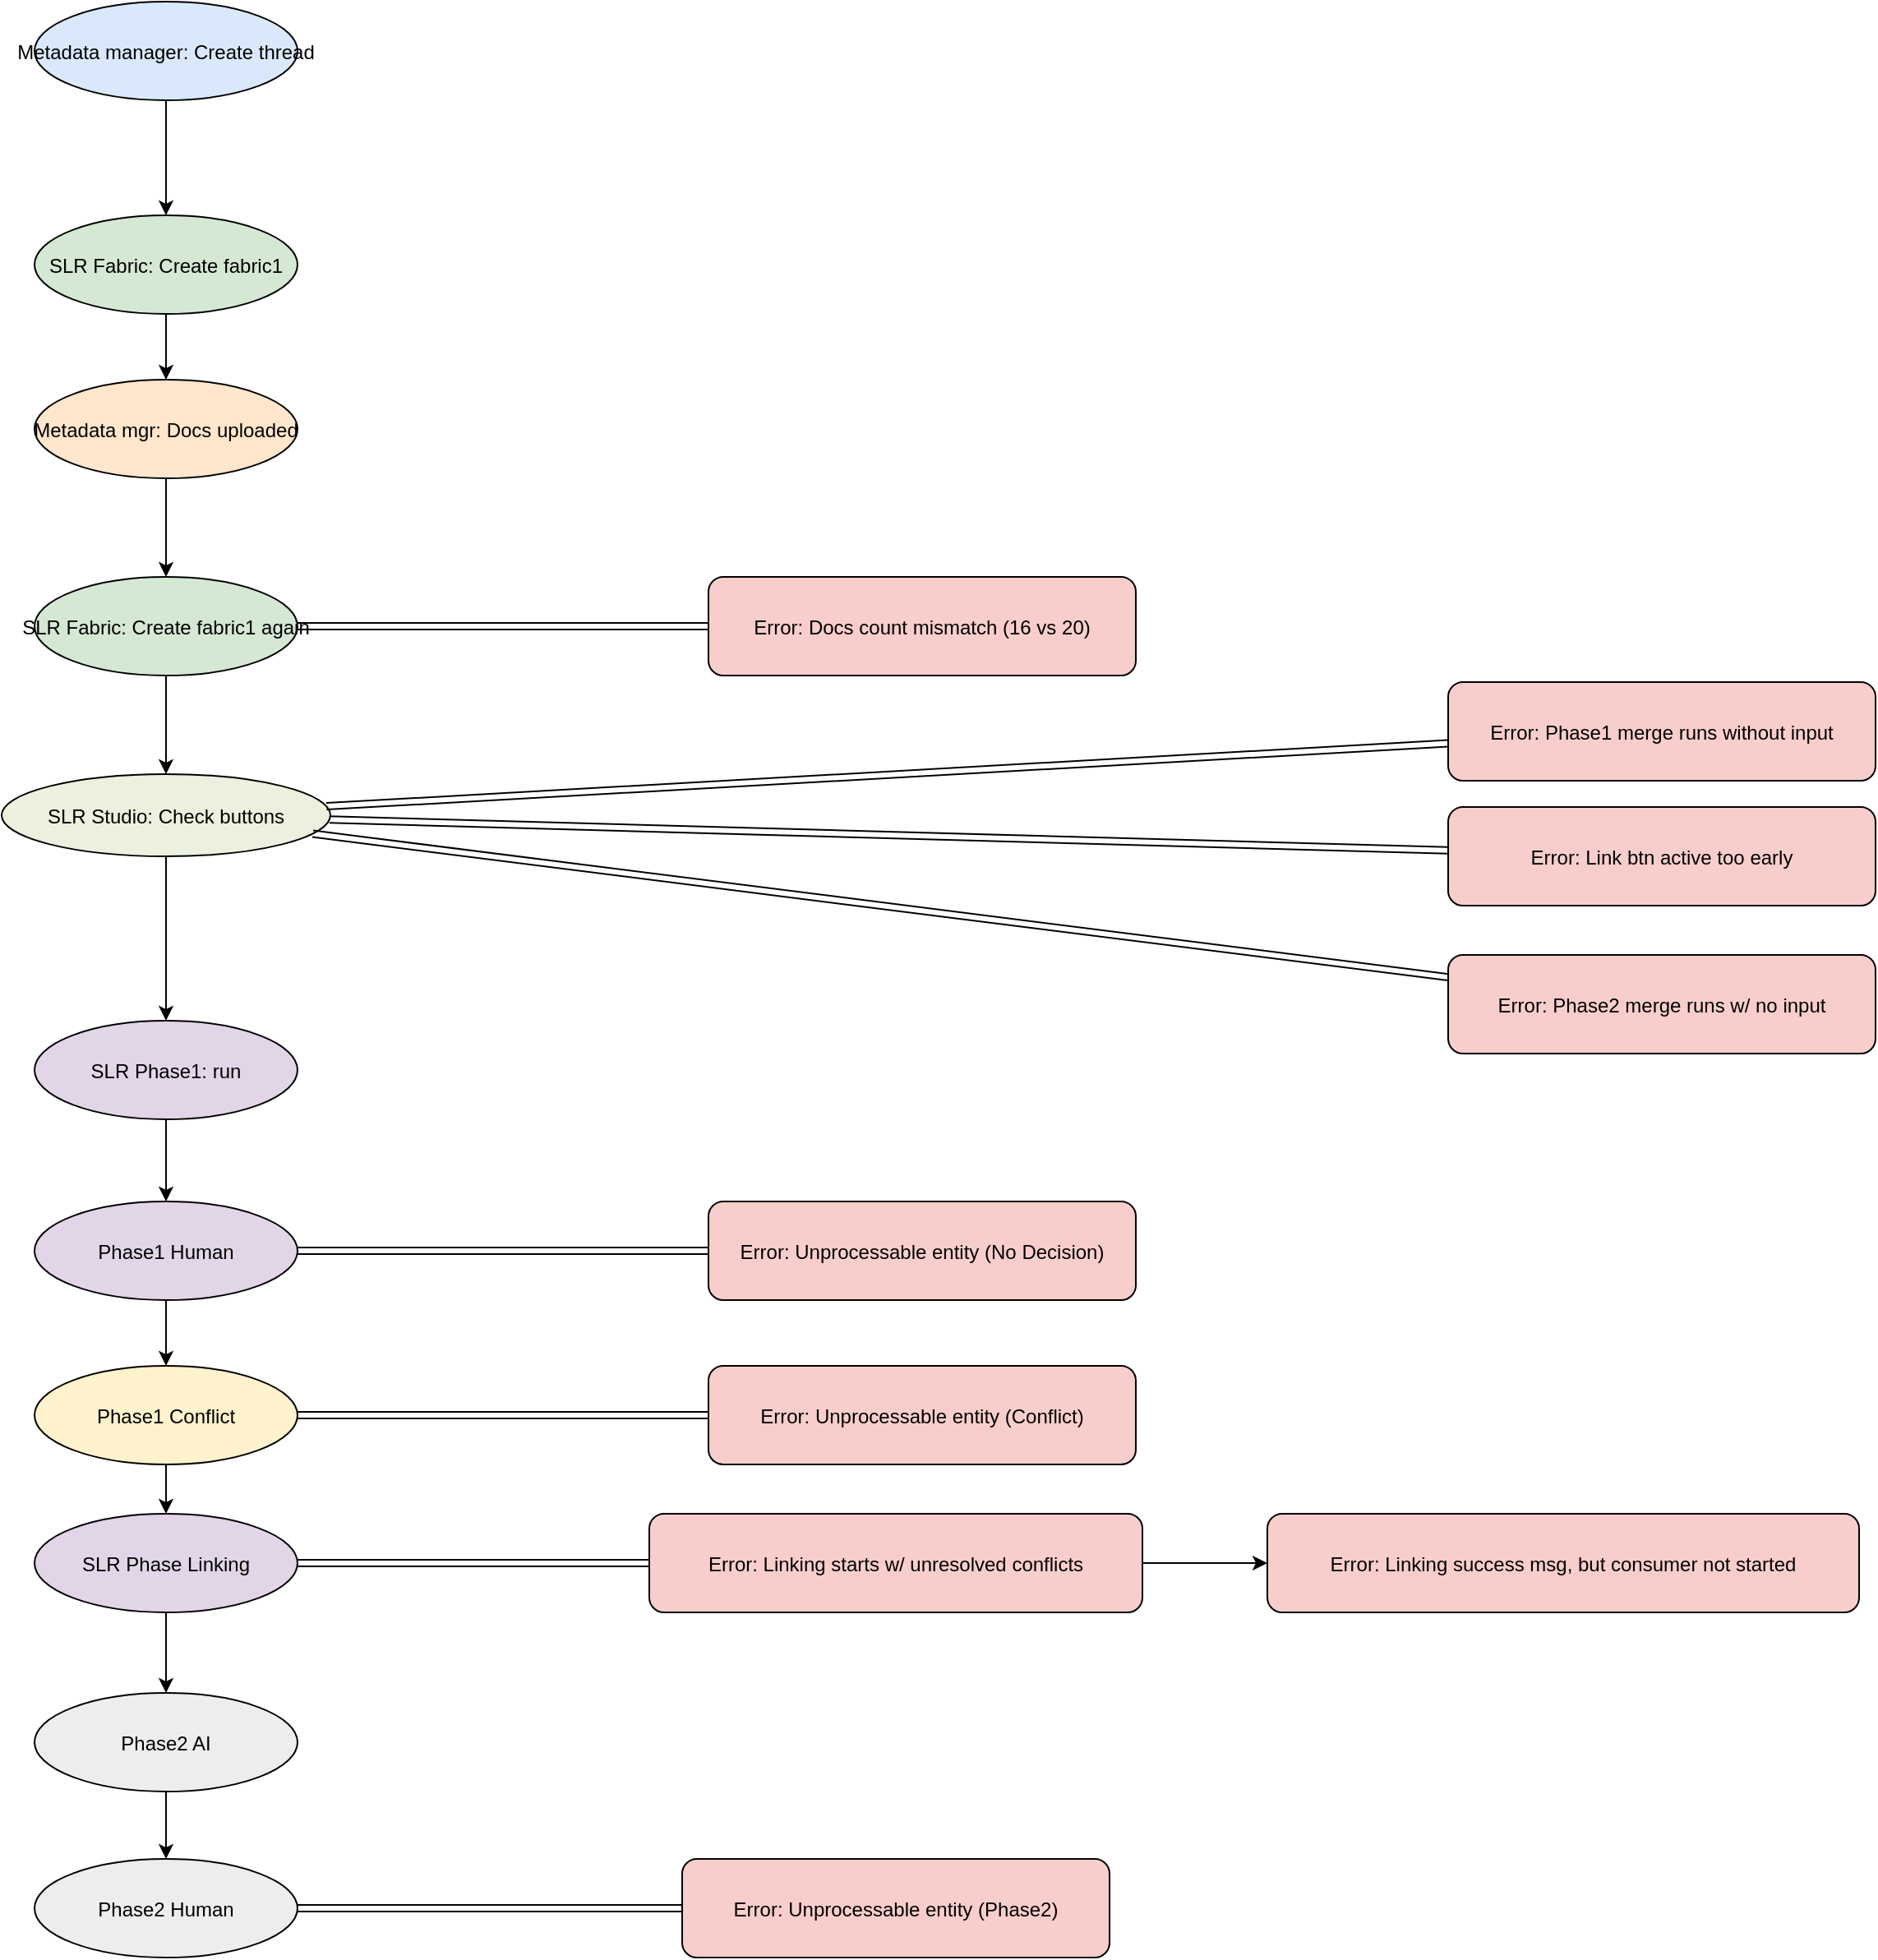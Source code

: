 <mxfile version="27.1.4" pages="2">
  <diagram name="SLR Flow Errors" id="b5b7bab2-c9e2-2cf4-8b2a-24fd1a2a6d21">
    <mxGraphModel dx="3015" dy="1935" grid="1" gridSize="10" guides="1" tooltips="1" connect="1" arrows="1" fold="1" page="1" pageScale="1" pageWidth="827" pageHeight="1169" background="none" math="0" shadow="0">
      <root>
        <mxCell id="0" />
        <mxCell id="1" parent="0" />
        <mxCell id="gho2EZESTIuQaTG-O0x6-40" value="Metadata manager: Create thread" style="ellipse;fillColor=#DAE8FC" parent="1" vertex="1">
          <mxGeometry x="40" y="140" width="160" height="60" as="geometry" />
        </mxCell>
        <mxCell id="gho2EZESTIuQaTG-O0x6-41" value="SLR Fabric: Create fabric1" style="ellipse;fillColor=#D5E8D4" parent="1" vertex="1">
          <mxGeometry x="40" y="270" width="160" height="60" as="geometry" />
        </mxCell>
        <mxCell id="gho2EZESTIuQaTG-O0x6-42" value="Metadata mgr: Docs uploaded" style="ellipse;fillColor=#FFE6CC" parent="1" vertex="1">
          <mxGeometry x="40" y="370" width="160" height="60" as="geometry" />
        </mxCell>
        <mxCell id="wN95eQj6JGcQOopKYXRI-4" style="edgeStyle=orthogonalEdgeStyle;rounded=0;orthogonalLoop=1;jettySize=auto;html=1;" parent="1" source="gho2EZESTIuQaTG-O0x6-43" target="gho2EZESTIuQaTG-O0x6-45" edge="1">
          <mxGeometry relative="1" as="geometry" />
        </mxCell>
        <mxCell id="gho2EZESTIuQaTG-O0x6-43" value="SLR Fabric: Create fabric1 again" style="ellipse;fillColor=#D5E8D4" parent="1" vertex="1">
          <mxGeometry x="40" y="490" width="160" height="60" as="geometry" />
        </mxCell>
        <mxCell id="wN95eQj6JGcQOopKYXRI-3" style="edgeStyle=orthogonalEdgeStyle;rounded=0;orthogonalLoop=1;jettySize=auto;html=1;exitX=0;exitY=0.5;exitDx=0;exitDy=0;shape=link;" parent="1" source="gho2EZESTIuQaTG-O0x6-44" target="gho2EZESTIuQaTG-O0x6-43" edge="1">
          <mxGeometry relative="1" as="geometry" />
        </mxCell>
        <mxCell id="gho2EZESTIuQaTG-O0x6-44" value="Error: Docs count mismatch (16 vs 20)" style="rounded=1;fillColor=#F8CECC" parent="1" vertex="1">
          <mxGeometry x="450" y="490" width="260" height="60" as="geometry" />
        </mxCell>
        <mxCell id="wN95eQj6JGcQOopKYXRI-5" style="edgeStyle=orthogonalEdgeStyle;rounded=0;orthogonalLoop=1;jettySize=auto;html=1;entryX=0.5;entryY=0;entryDx=0;entryDy=0;" parent="1" source="gho2EZESTIuQaTG-O0x6-45" target="gho2EZESTIuQaTG-O0x6-49" edge="1">
          <mxGeometry relative="1" as="geometry" />
        </mxCell>
        <mxCell id="gho2EZESTIuQaTG-O0x6-45" value="SLR Studio: Check buttons" style="ellipse;fillColor=#EBF1DE" parent="1" vertex="1">
          <mxGeometry x="20" y="610" width="200" height="50" as="geometry" />
        </mxCell>
        <mxCell id="gho2EZESTIuQaTG-O0x6-46" value="Error: Phase1 merge runs without input" style="rounded=1;fillColor=#F8CECC" parent="1" vertex="1">
          <mxGeometry x="900" y="554" width="260" height="60" as="geometry" />
        </mxCell>
        <mxCell id="gho2EZESTIuQaTG-O0x6-47" value="Error: Link btn active too early" style="rounded=1;fillColor=#F8CECC" parent="1" vertex="1">
          <mxGeometry x="900" y="630" width="260" height="60" as="geometry" />
        </mxCell>
        <mxCell id="gho2EZESTIuQaTG-O0x6-48" value="Error: Phase2 merge runs w/ no input" style="rounded=1;fillColor=#F8CECC" parent="1" vertex="1">
          <mxGeometry x="900" y="720" width="260" height="60" as="geometry" />
        </mxCell>
        <mxCell id="gho2EZESTIuQaTG-O0x6-49" value="SLR Phase1: run" style="ellipse;fillColor=#E1D5E7" parent="1" vertex="1">
          <mxGeometry x="40" y="760" width="160" height="60" as="geometry" />
        </mxCell>
        <mxCell id="wN95eQj6JGcQOopKYXRI-6" style="edgeStyle=orthogonalEdgeStyle;rounded=0;orthogonalLoop=1;jettySize=auto;html=1;exitX=0.5;exitY=1;exitDx=0;exitDy=0;entryX=0.5;entryY=0;entryDx=0;entryDy=0;" parent="1" source="gho2EZESTIuQaTG-O0x6-50" target="gho2EZESTIuQaTG-O0x6-52" edge="1">
          <mxGeometry relative="1" as="geometry" />
        </mxCell>
        <mxCell id="gho2EZESTIuQaTG-O0x6-50" value="Phase1 Human" style="ellipse;fillColor=#E1D5E7" parent="1" vertex="1">
          <mxGeometry x="40" y="870" width="160" height="60" as="geometry" />
        </mxCell>
        <mxCell id="gho2EZESTIuQaTG-O0x6-51" value="Error: Unprocessable entity (No Decision)" style="rounded=1;fillColor=#F8CECC" parent="1" vertex="1">
          <mxGeometry x="450" y="870" width="260" height="60" as="geometry" />
        </mxCell>
        <mxCell id="wN95eQj6JGcQOopKYXRI-7" style="edgeStyle=orthogonalEdgeStyle;rounded=0;orthogonalLoop=1;jettySize=auto;html=1;exitX=0.5;exitY=1;exitDx=0;exitDy=0;entryX=0.5;entryY=0;entryDx=0;entryDy=0;" parent="1" source="gho2EZESTIuQaTG-O0x6-52" target="gho2EZESTIuQaTG-O0x6-54" edge="1">
          <mxGeometry relative="1" as="geometry" />
        </mxCell>
        <mxCell id="gho2EZESTIuQaTG-O0x6-52" value="Phase1 Conflict" style="ellipse;fillColor=#FFF2CC" parent="1" vertex="1">
          <mxGeometry x="40" y="970" width="160" height="60" as="geometry" />
        </mxCell>
        <mxCell id="gho2EZESTIuQaTG-O0x6-53" value="Error: Unprocessable entity (Conflict)" style="rounded=1;fillColor=#F8CECC" parent="1" vertex="1">
          <mxGeometry x="450" y="970" width="260" height="60" as="geometry" />
        </mxCell>
        <mxCell id="wN95eQj6JGcQOopKYXRI-8" style="edgeStyle=orthogonalEdgeStyle;rounded=0;orthogonalLoop=1;jettySize=auto;html=1;exitX=0.5;exitY=1;exitDx=0;exitDy=0;entryX=0.5;entryY=0;entryDx=0;entryDy=0;" parent="1" source="gho2EZESTIuQaTG-O0x6-54" target="gho2EZESTIuQaTG-O0x6-57" edge="1">
          <mxGeometry relative="1" as="geometry" />
        </mxCell>
        <mxCell id="gho2EZESTIuQaTG-O0x6-54" value="SLR Phase Linking" style="ellipse;fillColor=#E1D5E7" parent="1" vertex="1">
          <mxGeometry x="40" y="1060" width="160" height="60" as="geometry" />
        </mxCell>
        <mxCell id="gho2EZESTIuQaTG-O0x6-55" value="Error: Linking starts w/ unresolved conflicts" style="rounded=1;fillColor=#F8CECC" parent="1" vertex="1">
          <mxGeometry x="414" y="1060" width="300" height="60" as="geometry" />
        </mxCell>
        <mxCell id="gho2EZESTIuQaTG-O0x6-56" value="Error: Linking success msg, but consumer not started" style="rounded=1;fillColor=#F8CECC" parent="1" vertex="1">
          <mxGeometry x="790" y="1060" width="360" height="60" as="geometry" />
        </mxCell>
        <mxCell id="gho2EZESTIuQaTG-O0x6-57" value="Phase2 AI" style="ellipse;fillColor=#EDEDED" parent="1" vertex="1">
          <mxGeometry x="40" y="1169" width="160" height="60" as="geometry" />
        </mxCell>
        <mxCell id="gho2EZESTIuQaTG-O0x6-58" value="Phase2 Human" style="ellipse;fillColor=#EDEDED" parent="1" vertex="1">
          <mxGeometry x="40" y="1270" width="160" height="60" as="geometry" />
        </mxCell>
        <mxCell id="gho2EZESTIuQaTG-O0x6-59" value="Error: Unprocessable entity (Phase2)" style="rounded=1;fillColor=#F8CECC" parent="1" vertex="1">
          <mxGeometry x="434" y="1270" width="260" height="60" as="geometry" />
        </mxCell>
        <mxCell id="gho2EZESTIuQaTG-O0x6-60" style="" parent="1" source="gho2EZESTIuQaTG-O0x6-40" target="gho2EZESTIuQaTG-O0x6-41" edge="1">
          <mxGeometry relative="1" as="geometry" />
        </mxCell>
        <mxCell id="gho2EZESTIuQaTG-O0x6-61" style="" parent="1" source="gho2EZESTIuQaTG-O0x6-41" target="gho2EZESTIuQaTG-O0x6-42" edge="1">
          <mxGeometry relative="1" as="geometry" />
        </mxCell>
        <mxCell id="gho2EZESTIuQaTG-O0x6-62" style="" parent="1" source="gho2EZESTIuQaTG-O0x6-42" target="gho2EZESTIuQaTG-O0x6-43" edge="1">
          <mxGeometry relative="1" as="geometry" />
        </mxCell>
        <mxCell id="gho2EZESTIuQaTG-O0x6-65" style="shape=link;" parent="1" source="gho2EZESTIuQaTG-O0x6-45" target="gho2EZESTIuQaTG-O0x6-46" edge="1">
          <mxGeometry relative="1" as="geometry" />
        </mxCell>
        <mxCell id="gho2EZESTIuQaTG-O0x6-66" style="shape=link;" parent="1" source="gho2EZESTIuQaTG-O0x6-45" target="gho2EZESTIuQaTG-O0x6-47" edge="1">
          <mxGeometry relative="1" as="geometry" />
        </mxCell>
        <mxCell id="gho2EZESTIuQaTG-O0x6-67" style="shape=link;" parent="1" source="gho2EZESTIuQaTG-O0x6-45" target="gho2EZESTIuQaTG-O0x6-48" edge="1">
          <mxGeometry relative="1" as="geometry" />
        </mxCell>
        <mxCell id="gho2EZESTIuQaTG-O0x6-69" style="" parent="1" source="gho2EZESTIuQaTG-O0x6-49" target="gho2EZESTIuQaTG-O0x6-50" edge="1">
          <mxGeometry relative="1" as="geometry" />
        </mxCell>
        <mxCell id="gho2EZESTIuQaTG-O0x6-70" style="shape=link;" parent="1" source="gho2EZESTIuQaTG-O0x6-50" target="gho2EZESTIuQaTG-O0x6-51" edge="1">
          <mxGeometry relative="1" as="geometry" />
        </mxCell>
        <mxCell id="gho2EZESTIuQaTG-O0x6-72" style="shape=link;" parent="1" source="gho2EZESTIuQaTG-O0x6-52" target="gho2EZESTIuQaTG-O0x6-53" edge="1">
          <mxGeometry relative="1" as="geometry" />
        </mxCell>
        <mxCell id="gho2EZESTIuQaTG-O0x6-74" style="shape=link;" parent="1" source="gho2EZESTIuQaTG-O0x6-54" target="gho2EZESTIuQaTG-O0x6-55" edge="1">
          <mxGeometry relative="1" as="geometry" />
        </mxCell>
        <mxCell id="gho2EZESTIuQaTG-O0x6-75" style="" parent="1" source="gho2EZESTIuQaTG-O0x6-55" target="gho2EZESTIuQaTG-O0x6-56" edge="1">
          <mxGeometry relative="1" as="geometry" />
        </mxCell>
        <mxCell id="gho2EZESTIuQaTG-O0x6-77" style="" parent="1" source="gho2EZESTIuQaTG-O0x6-57" target="gho2EZESTIuQaTG-O0x6-58" edge="1">
          <mxGeometry relative="1" as="geometry" />
        </mxCell>
        <mxCell id="gho2EZESTIuQaTG-O0x6-78" style="shape=link;" parent="1" source="gho2EZESTIuQaTG-O0x6-58" target="gho2EZESTIuQaTG-O0x6-59" edge="1">
          <mxGeometry relative="1" as="geometry" />
        </mxCell>
      </root>
    </mxGraphModel>
  </diagram>
  <diagram id="ipYCEBryERuvWFgLw_n_" name="Page-2">
    <mxGraphModel dx="1206" dy="774" grid="1" gridSize="10" guides="1" tooltips="1" connect="1" arrows="1" fold="1" page="1" pageScale="1" pageWidth="850" pageHeight="1100" math="0" shadow="0">
      <root>
        <mxCell id="0" />
        <mxCell id="1" parent="0" />
      </root>
    </mxGraphModel>
  </diagram>
</mxfile>
